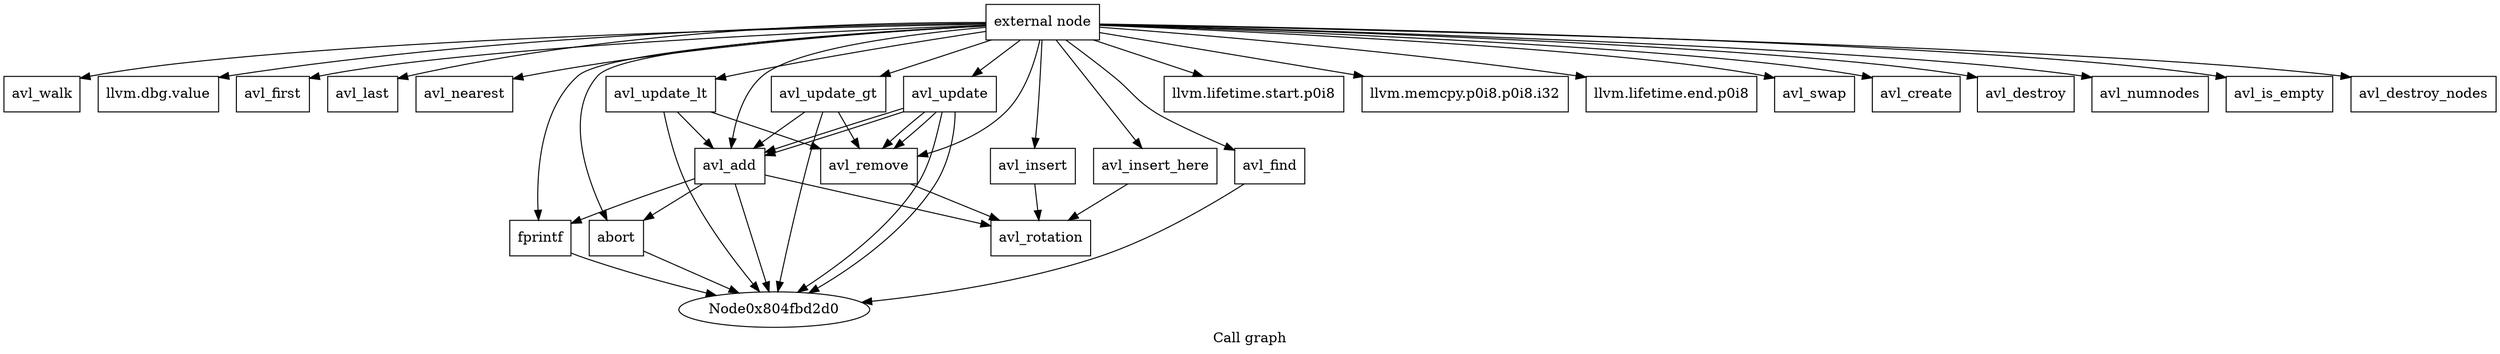digraph "Call graph" {
	label="Call graph";

	Node0x804fbd2a0 [shape=record,label="{external node}"];
	Node0x804fbd2a0 -> Node0x804fbd330;
	Node0x804fbd2a0 -> Node0x804fbd390;
	Node0x804fbd2a0 -> Node0x804fbd3f0;
	Node0x804fbd2a0 -> Node0x804fbd450;
	Node0x804fbd2a0 -> Node0x804fbd4b0;
	Node0x804fbd2a0 -> Node0x804fbd510;
	Node0x804fbd2a0 -> Node0x804fbd570;
	Node0x804fbd2a0 -> Node0x804fbd630;
	Node0x804fbd2a0 -> Node0x804fbd690;
	Node0x804fbd2a0 -> Node0x804fbd6f0;
	Node0x804fbd2a0 -> Node0x804fbd750;
	Node0x804fbd2a0 -> Node0x804fbd7b0;
	Node0x804fbd2a0 -> Node0x804fbd810;
	Node0x804fbd2a0 -> Node0x804fbd870;
	Node0x804fbd2a0 -> Node0x804fbd8d0;
	Node0x804fbd2a0 -> Node0x804fbd930;
	Node0x804fbd2a0 -> Node0x804fbd990;
	Node0x804fbd2a0 -> Node0x804fbd9f0;
	Node0x804fbd2a0 -> Node0x804fbda50;
	Node0x804fbd2a0 -> Node0x804fbdab0;
	Node0x804fbd2a0 -> Node0x804fbdb10;
	Node0x804fbd2a0 -> Node0x804fbdb70;
	Node0x804fbd2a0 -> Node0x804fbdbd0;
	Node0x804fbd2a0 -> Node0x804fbdc30;
	Node0x804fbd330 [shape=record,label="{avl_walk}"];
	Node0x804fbd390 [shape=record,label="{llvm.dbg.value}"];
	Node0x804fbd3f0 [shape=record,label="{avl_first}"];
	Node0x804fbd450 [shape=record,label="{avl_last}"];
	Node0x804fbd4b0 [shape=record,label="{avl_nearest}"];
	Node0x804fbd510 [shape=record,label="{avl_find}"];
	Node0x804fbd510 -> Node0x804fbd2d0;
	Node0x804fbd570 [shape=record,label="{avl_insert}"];
	Node0x804fbd570 -> Node0x804fbd5d0;
	Node0x804fbd5d0 [shape=record,label="{avl_rotation}"];
	Node0x804fbd630 [shape=record,label="{avl_insert_here}"];
	Node0x804fbd630 -> Node0x804fbd5d0;
	Node0x804fbd690 [shape=record,label="{avl_add}"];
	Node0x804fbd690 -> Node0x804fbd2d0;
	Node0x804fbd690 -> Node0x804fbd6f0;
	Node0x804fbd690 -> Node0x804fbd750;
	Node0x804fbd690 -> Node0x804fbd5d0;
	Node0x804fbdbd0 [shape=record,label="{avl_is_empty}"];
	Node0x804fbd6f0 [shape=record,label="{fprintf}"];
	Node0x804fbd6f0 -> Node0x804fbd2d0;
	Node0x804fbd750 [shape=record,label="{abort}"];
	Node0x804fbd750 -> Node0x804fbd2d0;
	Node0x804fbd7b0 [shape=record,label="{avl_remove}"];
	Node0x804fbd7b0 -> Node0x804fbd5d0;
	Node0x804fbd810 [shape=record,label="{llvm.lifetime.start.p0i8}"];
	Node0x804fbd870 [shape=record,label="{llvm.memcpy.p0i8.p0i8.i32}"];
	Node0x804fbd8d0 [shape=record,label="{llvm.lifetime.end.p0i8}"];
	Node0x804fbd930 [shape=record,label="{avl_update_lt}"];
	Node0x804fbd930 -> Node0x804fbd2d0;
	Node0x804fbd930 -> Node0x804fbd7b0;
	Node0x804fbd930 -> Node0x804fbd690;
	Node0x804fbd990 [shape=record,label="{avl_update_gt}"];
	Node0x804fbd990 -> Node0x804fbd2d0;
	Node0x804fbd990 -> Node0x804fbd7b0;
	Node0x804fbd990 -> Node0x804fbd690;
	Node0x804fbd9f0 [shape=record,label="{avl_update}"];
	Node0x804fbd9f0 -> Node0x804fbd2d0;
	Node0x804fbd9f0 -> Node0x804fbd7b0;
	Node0x804fbd9f0 -> Node0x804fbd690;
	Node0x804fbd9f0 -> Node0x804fbd2d0;
	Node0x804fbd9f0 -> Node0x804fbd7b0;
	Node0x804fbd9f0 -> Node0x804fbd690;
	Node0x804fbda50 [shape=record,label="{avl_swap}"];
	Node0x804fbdab0 [shape=record,label="{avl_create}"];
	Node0x804fbdb10 [shape=record,label="{avl_destroy}"];
	Node0x804fbdb70 [shape=record,label="{avl_numnodes}"];
	Node0x804fbdc30 [shape=record,label="{avl_destroy_nodes}"];
}
